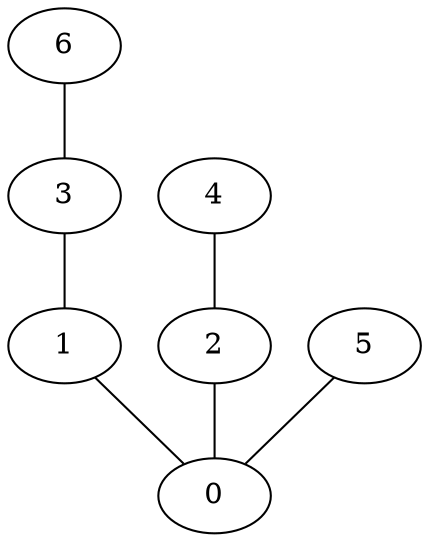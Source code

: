 graph {
    0 [ label = "0" ]
    1 [ label = "1" ]
    2 [ label = "2" ]
    3 [ label = "3" ]
    4 [ label = "4" ]
    5 [ label = "5" ]
    6 [ label = "6" ]
    1 -- 0 [ ]
    2 -- 0 [ ]
    3 -- 1 [ ]
    5 -- 0 [ ]
    4 -- 2 [ ]
    6 -- 3 [ ]
}
